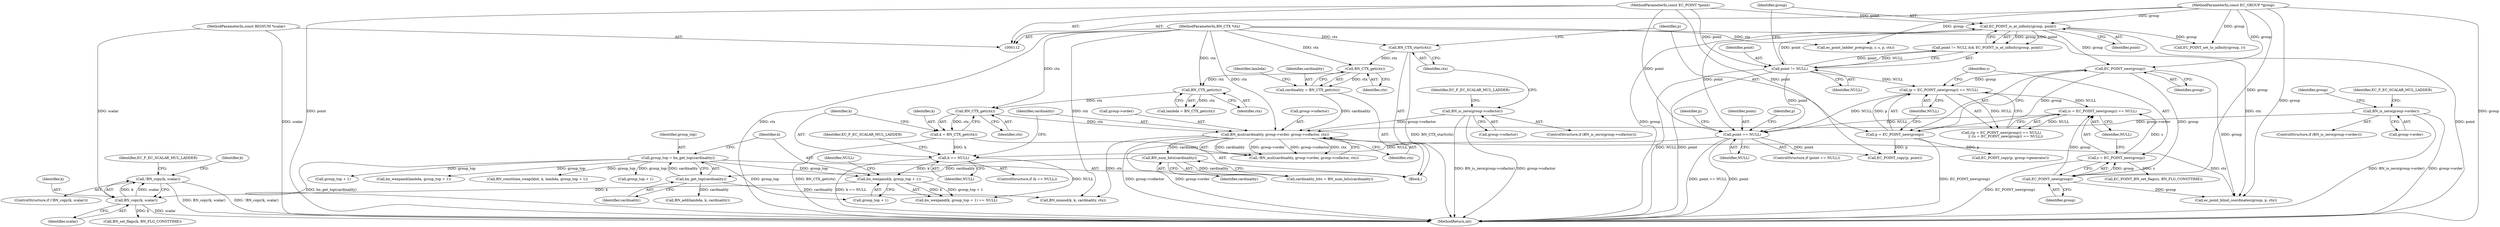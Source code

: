digraph "0_openssl_b1d6d55ece1c26fa2829e2b819b038d7b6d692b4@API" {
"1000309" [label="(Call,!BN_copy(k, scalar))"];
"1000310" [label="(Call,BN_copy(k, scalar))"];
"1000290" [label="(Call,bn_wexpand(k, group_top + 1))"];
"1000255" [label="(Call,k == NULL)"];
"1000250" [label="(Call,k = BN_CTX_get(ctx))"];
"1000252" [label="(Call,BN_CTX_get(ctx))"];
"1000248" [label="(Call,BN_CTX_get(ctx))"];
"1000244" [label="(Call,BN_CTX_get(ctx))"];
"1000183" [label="(Call,BN_CTX_start(ctx))"];
"1000117" [label="(MethodParameterIn,BN_CTX *ctx)"];
"1000205" [label="(Call,point == NULL)"];
"1000151" [label="(Call,point != NULL)"];
"1000116" [label="(MethodParameterIn,const EC_POINT *point)"];
"1000154" [label="(Call,EC_POINT_is_at_infinity(group, point))"];
"1000113" [label="(MethodParameterIn,const EC_GROUP *group)"];
"1000187" [label="(Call,(p = EC_POINT_new(group)) == NULL)"];
"1000188" [label="(Call,p = EC_POINT_new(group))"];
"1000190" [label="(Call,EC_POINT_new(group))"];
"1000193" [label="(Call,(s = EC_POINT_new(group)) == NULL)"];
"1000194" [label="(Call,s = EC_POINT_new(group))"];
"1000196" [label="(Call,EC_POINT_new(group))"];
"1000283" [label="(Call,group_top = bn_get_top(cardinality))"];
"1000285" [label="(Call,bn_get_top(cardinality))"];
"1000281" [label="(Call,BN_num_bits(cardinality))"];
"1000265" [label="(Call,BN_mul(cardinality, group->order, group->cofactor, ctx))"];
"1000242" [label="(Call,cardinality = BN_CTX_get(ctx))"];
"1000162" [label="(Call,BN_is_zero(group->order))"];
"1000173" [label="(Call,BN_is_zero(group->cofactor))"];
"1000115" [label="(MethodParameterIn,const BIGNUM *scalar)"];
"1000179" [label="(Identifier,EC_F_EC_SCALAR_MUL_LADDER)"];
"1000239" [label="(Call,EC_POINT_BN_set_flags(s, BN_FLG_CONSTTIME))"];
"1000273" [label="(Identifier,ctx)"];
"1000193" [label="(Call,(s = EC_POINT_new(group)) == NULL)"];
"1000174" [label="(Call,group->cofactor)"];
"1000309" [label="(Call,!BN_copy(k, scalar))"];
"1000537" [label="(MethodReturn,int)"];
"1000116" [label="(MethodParameterIn,const EC_POINT *point)"];
"1000247" [label="(Identifier,lambda)"];
"1000194" [label="(Call,s = EC_POINT_new(group))"];
"1000118" [label="(Block,)"];
"1000150" [label="(Call,point != NULL && EC_POINT_is_at_infinity(group, point))"];
"1000173" [label="(Call,BN_is_zero(group->cofactor))"];
"1000255" [label="(Call,k == NULL)"];
"1000190" [label="(Call,EC_POINT_new(group))"];
"1000162" [label="(Call,BN_is_zero(group->order))"];
"1000284" [label="(Identifier,group_top)"];
"1000260" [label="(Identifier,EC_F_EC_SCALAR_MUL_LADDER)"];
"1000315" [label="(Identifier,EC_F_EC_SCALAR_MUL_LADDER)"];
"1000285" [label="(Call,bn_get_top(cardinality))"];
"1000245" [label="(Identifier,ctx)"];
"1000204" [label="(ControlStructure,if (point == NULL))"];
"1000161" [label="(ControlStructure,if (BN_is_zero(group->order)))"];
"1000196" [label="(Call,EC_POINT_new(group))"];
"1000212" [label="(Identifier,p)"];
"1000191" [label="(Identifier,group)"];
"1000225" [label="(Call,EC_POINT_copy(p, point))"];
"1000376" [label="(Call,group_top + 1)"];
"1000295" [label="(Identifier,NULL)"];
"1000281" [label="(Call,BN_num_bits(cardinality))"];
"1000195" [label="(Identifier,s)"];
"1000318" [label="(Call,BN_set_flags(k, BN_FLG_CONSTTIME))"];
"1000282" [label="(Identifier,cardinality)"];
"1000156" [label="(Identifier,point)"];
"1000192" [label="(Identifier,NULL)"];
"1000251" [label="(Identifier,k)"];
"1000205" [label="(Call,point == NULL)"];
"1000264" [label="(Call,!BN_mul(cardinality, group->order, group->cofactor, ctx))"];
"1000256" [label="(Identifier,k)"];
"1000158" [label="(Call,EC_POINT_set_to_infinity(group, r))"];
"1000242" [label="(Call,cardinality = BN_CTX_get(ctx))"];
"1000153" [label="(Identifier,NULL)"];
"1000155" [label="(Identifier,group)"];
"1000249" [label="(Identifier,ctx)"];
"1000154" [label="(Call,EC_POINT_is_at_infinity(group, point))"];
"1000270" [label="(Call,group->cofactor)"];
"1000344" [label="(Call,BN_add(lambda, k, cardinality))"];
"1000151" [label="(Call,point != NULL)"];
"1000113" [label="(MethodParameterIn,const EC_GROUP *group)"];
"1000117" [label="(MethodParameterIn,BN_CTX *ctx)"];
"1000312" [label="(Identifier,scalar)"];
"1000290" [label="(Call,bn_wexpand(k, group_top + 1))"];
"1000283" [label="(Call,group_top = bn_get_top(cardinality))"];
"1000332" [label="(Call,BN_nnmod(k, k, cardinality, ctx))"];
"1000252" [label="(Call,BN_CTX_get(ctx))"];
"1000246" [label="(Call,lambda = BN_CTX_get(ctx))"];
"1000243" [label="(Identifier,cardinality)"];
"1000311" [label="(Identifier,k)"];
"1000248" [label="(Call,BN_CTX_get(ctx))"];
"1000297" [label="(Call,bn_wexpand(lambda, group_top + 1))"];
"1000115" [label="(MethodParameterIn,const BIGNUM *scalar)"];
"1000189" [label="(Identifier,p)"];
"1000198" [label="(Identifier,NULL)"];
"1000163" [label="(Call,group->order)"];
"1000152" [label="(Identifier,point)"];
"1000372" [label="(Call,BN_consttime_swap(kbit, k, lambda, group_top + 1))"];
"1000183" [label="(Call,BN_CTX_start(ctx))"];
"1000257" [label="(Identifier,NULL)"];
"1000267" [label="(Call,group->order)"];
"1000299" [label="(Call,group_top + 1)"];
"1000211" [label="(Call,EC_POINT_copy(p, group->generator))"];
"1000206" [label="(Identifier,point)"];
"1000266" [label="(Identifier,cardinality)"];
"1000186" [label="(Call,((p = EC_POINT_new(group)) == NULL)\n        || ((s = EC_POINT_new(group)) == NULL))"];
"1000292" [label="(Call,group_top + 1)"];
"1000286" [label="(Identifier,cardinality)"];
"1000184" [label="(Identifier,ctx)"];
"1000279" [label="(Call,cardinality_bits = BN_num_bits(cardinality))"];
"1000172" [label="(ControlStructure,if (BN_is_zero(group->cofactor)))"];
"1000226" [label="(Identifier,p)"];
"1000475" [label="(Call,ec_point_ladder_pre(group, r, s, p, ctx))"];
"1000289" [label="(Call,bn_wexpand(k, group_top + 1) == NULL)"];
"1000464" [label="(Call,ec_point_blind_coordinates(group, p, ctx))"];
"1000188" [label="(Call,p = EC_POINT_new(group))"];
"1000187" [label="(Call,(p = EC_POINT_new(group)) == NULL)"];
"1000310" [label="(Call,BN_copy(k, scalar))"];
"1000207" [label="(Identifier,NULL)"];
"1000291" [label="(Identifier,k)"];
"1000175" [label="(Identifier,group)"];
"1000244" [label="(Call,BN_CTX_get(ctx))"];
"1000253" [label="(Identifier,ctx)"];
"1000197" [label="(Identifier,group)"];
"1000168" [label="(Identifier,EC_F_EC_SCALAR_MUL_LADDER)"];
"1000250" [label="(Call,k = BN_CTX_get(ctx))"];
"1000319" [label="(Identifier,k)"];
"1000254" [label="(ControlStructure,if (k == NULL))"];
"1000265" [label="(Call,BN_mul(cardinality, group->order, group->cofactor, ctx))"];
"1000308" [label="(ControlStructure,if (!BN_copy(k, scalar)))"];
"1000309" -> "1000308"  [label="AST: "];
"1000309" -> "1000310"  [label="CFG: "];
"1000310" -> "1000309"  [label="AST: "];
"1000315" -> "1000309"  [label="CFG: "];
"1000319" -> "1000309"  [label="CFG: "];
"1000309" -> "1000537"  [label="DDG: BN_copy(k, scalar)"];
"1000309" -> "1000537"  [label="DDG: !BN_copy(k, scalar)"];
"1000310" -> "1000309"  [label="DDG: k"];
"1000310" -> "1000309"  [label="DDG: scalar"];
"1000310" -> "1000312"  [label="CFG: "];
"1000311" -> "1000310"  [label="AST: "];
"1000312" -> "1000310"  [label="AST: "];
"1000310" -> "1000537"  [label="DDG: scalar"];
"1000290" -> "1000310"  [label="DDG: k"];
"1000115" -> "1000310"  [label="DDG: scalar"];
"1000310" -> "1000318"  [label="DDG: k"];
"1000290" -> "1000289"  [label="AST: "];
"1000290" -> "1000292"  [label="CFG: "];
"1000291" -> "1000290"  [label="AST: "];
"1000292" -> "1000290"  [label="AST: "];
"1000295" -> "1000290"  [label="CFG: "];
"1000290" -> "1000289"  [label="DDG: k"];
"1000290" -> "1000289"  [label="DDG: group_top + 1"];
"1000255" -> "1000290"  [label="DDG: k"];
"1000283" -> "1000290"  [label="DDG: group_top"];
"1000255" -> "1000254"  [label="AST: "];
"1000255" -> "1000257"  [label="CFG: "];
"1000256" -> "1000255"  [label="AST: "];
"1000257" -> "1000255"  [label="AST: "];
"1000260" -> "1000255"  [label="CFG: "];
"1000266" -> "1000255"  [label="CFG: "];
"1000255" -> "1000537"  [label="DDG: k == NULL"];
"1000250" -> "1000255"  [label="DDG: k"];
"1000205" -> "1000255"  [label="DDG: NULL"];
"1000255" -> "1000289"  [label="DDG: NULL"];
"1000250" -> "1000118"  [label="AST: "];
"1000250" -> "1000252"  [label="CFG: "];
"1000251" -> "1000250"  [label="AST: "];
"1000252" -> "1000250"  [label="AST: "];
"1000256" -> "1000250"  [label="CFG: "];
"1000250" -> "1000537"  [label="DDG: BN_CTX_get(ctx)"];
"1000252" -> "1000250"  [label="DDG: ctx"];
"1000252" -> "1000253"  [label="CFG: "];
"1000253" -> "1000252"  [label="AST: "];
"1000248" -> "1000252"  [label="DDG: ctx"];
"1000117" -> "1000252"  [label="DDG: ctx"];
"1000252" -> "1000265"  [label="DDG: ctx"];
"1000248" -> "1000246"  [label="AST: "];
"1000248" -> "1000249"  [label="CFG: "];
"1000249" -> "1000248"  [label="AST: "];
"1000246" -> "1000248"  [label="CFG: "];
"1000248" -> "1000246"  [label="DDG: ctx"];
"1000244" -> "1000248"  [label="DDG: ctx"];
"1000117" -> "1000248"  [label="DDG: ctx"];
"1000244" -> "1000242"  [label="AST: "];
"1000244" -> "1000245"  [label="CFG: "];
"1000245" -> "1000244"  [label="AST: "];
"1000242" -> "1000244"  [label="CFG: "];
"1000244" -> "1000242"  [label="DDG: ctx"];
"1000183" -> "1000244"  [label="DDG: ctx"];
"1000117" -> "1000244"  [label="DDG: ctx"];
"1000183" -> "1000118"  [label="AST: "];
"1000183" -> "1000184"  [label="CFG: "];
"1000184" -> "1000183"  [label="AST: "];
"1000189" -> "1000183"  [label="CFG: "];
"1000183" -> "1000537"  [label="DDG: BN_CTX_start(ctx)"];
"1000117" -> "1000183"  [label="DDG: ctx"];
"1000117" -> "1000112"  [label="AST: "];
"1000117" -> "1000537"  [label="DDG: ctx"];
"1000117" -> "1000265"  [label="DDG: ctx"];
"1000117" -> "1000332"  [label="DDG: ctx"];
"1000117" -> "1000464"  [label="DDG: ctx"];
"1000117" -> "1000475"  [label="DDG: ctx"];
"1000205" -> "1000204"  [label="AST: "];
"1000205" -> "1000207"  [label="CFG: "];
"1000206" -> "1000205"  [label="AST: "];
"1000207" -> "1000205"  [label="AST: "];
"1000212" -> "1000205"  [label="CFG: "];
"1000226" -> "1000205"  [label="CFG: "];
"1000205" -> "1000537"  [label="DDG: point"];
"1000205" -> "1000537"  [label="DDG: point == NULL"];
"1000151" -> "1000205"  [label="DDG: point"];
"1000154" -> "1000205"  [label="DDG: point"];
"1000116" -> "1000205"  [label="DDG: point"];
"1000187" -> "1000205"  [label="DDG: NULL"];
"1000193" -> "1000205"  [label="DDG: NULL"];
"1000205" -> "1000225"  [label="DDG: point"];
"1000151" -> "1000150"  [label="AST: "];
"1000151" -> "1000153"  [label="CFG: "];
"1000152" -> "1000151"  [label="AST: "];
"1000153" -> "1000151"  [label="AST: "];
"1000155" -> "1000151"  [label="CFG: "];
"1000150" -> "1000151"  [label="CFG: "];
"1000151" -> "1000537"  [label="DDG: point"];
"1000151" -> "1000537"  [label="DDG: NULL"];
"1000151" -> "1000150"  [label="DDG: point"];
"1000151" -> "1000150"  [label="DDG: NULL"];
"1000116" -> "1000151"  [label="DDG: point"];
"1000151" -> "1000154"  [label="DDG: point"];
"1000151" -> "1000187"  [label="DDG: NULL"];
"1000116" -> "1000112"  [label="AST: "];
"1000116" -> "1000537"  [label="DDG: point"];
"1000116" -> "1000154"  [label="DDG: point"];
"1000116" -> "1000225"  [label="DDG: point"];
"1000154" -> "1000150"  [label="AST: "];
"1000154" -> "1000156"  [label="CFG: "];
"1000155" -> "1000154"  [label="AST: "];
"1000156" -> "1000154"  [label="AST: "];
"1000150" -> "1000154"  [label="CFG: "];
"1000154" -> "1000537"  [label="DDG: group"];
"1000154" -> "1000537"  [label="DDG: point"];
"1000154" -> "1000150"  [label="DDG: group"];
"1000154" -> "1000150"  [label="DDG: point"];
"1000113" -> "1000154"  [label="DDG: group"];
"1000154" -> "1000158"  [label="DDG: group"];
"1000154" -> "1000190"  [label="DDG: group"];
"1000113" -> "1000112"  [label="AST: "];
"1000113" -> "1000537"  [label="DDG: group"];
"1000113" -> "1000158"  [label="DDG: group"];
"1000113" -> "1000190"  [label="DDG: group"];
"1000113" -> "1000196"  [label="DDG: group"];
"1000113" -> "1000464"  [label="DDG: group"];
"1000113" -> "1000475"  [label="DDG: group"];
"1000187" -> "1000186"  [label="AST: "];
"1000187" -> "1000192"  [label="CFG: "];
"1000188" -> "1000187"  [label="AST: "];
"1000192" -> "1000187"  [label="AST: "];
"1000195" -> "1000187"  [label="CFG: "];
"1000186" -> "1000187"  [label="CFG: "];
"1000187" -> "1000186"  [label="DDG: NULL"];
"1000188" -> "1000187"  [label="DDG: p"];
"1000190" -> "1000187"  [label="DDG: group"];
"1000187" -> "1000193"  [label="DDG: NULL"];
"1000188" -> "1000190"  [label="CFG: "];
"1000189" -> "1000188"  [label="AST: "];
"1000190" -> "1000188"  [label="AST: "];
"1000192" -> "1000188"  [label="CFG: "];
"1000188" -> "1000537"  [label="DDG: EC_POINT_new(group)"];
"1000190" -> "1000188"  [label="DDG: group"];
"1000188" -> "1000211"  [label="DDG: p"];
"1000188" -> "1000225"  [label="DDG: p"];
"1000190" -> "1000191"  [label="CFG: "];
"1000191" -> "1000190"  [label="AST: "];
"1000190" -> "1000196"  [label="DDG: group"];
"1000190" -> "1000464"  [label="DDG: group"];
"1000193" -> "1000186"  [label="AST: "];
"1000193" -> "1000198"  [label="CFG: "];
"1000194" -> "1000193"  [label="AST: "];
"1000198" -> "1000193"  [label="AST: "];
"1000186" -> "1000193"  [label="CFG: "];
"1000193" -> "1000186"  [label="DDG: NULL"];
"1000194" -> "1000193"  [label="DDG: s"];
"1000196" -> "1000193"  [label="DDG: group"];
"1000194" -> "1000196"  [label="CFG: "];
"1000195" -> "1000194"  [label="AST: "];
"1000196" -> "1000194"  [label="AST: "];
"1000198" -> "1000194"  [label="CFG: "];
"1000194" -> "1000537"  [label="DDG: EC_POINT_new(group)"];
"1000196" -> "1000194"  [label="DDG: group"];
"1000194" -> "1000239"  [label="DDG: s"];
"1000196" -> "1000197"  [label="CFG: "];
"1000197" -> "1000196"  [label="AST: "];
"1000196" -> "1000464"  [label="DDG: group"];
"1000283" -> "1000118"  [label="AST: "];
"1000283" -> "1000285"  [label="CFG: "];
"1000284" -> "1000283"  [label="AST: "];
"1000285" -> "1000283"  [label="AST: "];
"1000291" -> "1000283"  [label="CFG: "];
"1000283" -> "1000537"  [label="DDG: bn_get_top(cardinality)"];
"1000285" -> "1000283"  [label="DDG: cardinality"];
"1000283" -> "1000292"  [label="DDG: group_top"];
"1000283" -> "1000297"  [label="DDG: group_top"];
"1000283" -> "1000299"  [label="DDG: group_top"];
"1000283" -> "1000372"  [label="DDG: group_top"];
"1000283" -> "1000376"  [label="DDG: group_top"];
"1000285" -> "1000286"  [label="CFG: "];
"1000286" -> "1000285"  [label="AST: "];
"1000281" -> "1000285"  [label="DDG: cardinality"];
"1000285" -> "1000332"  [label="DDG: cardinality"];
"1000285" -> "1000344"  [label="DDG: cardinality"];
"1000281" -> "1000279"  [label="AST: "];
"1000281" -> "1000282"  [label="CFG: "];
"1000282" -> "1000281"  [label="AST: "];
"1000279" -> "1000281"  [label="CFG: "];
"1000281" -> "1000279"  [label="DDG: cardinality"];
"1000265" -> "1000281"  [label="DDG: cardinality"];
"1000265" -> "1000264"  [label="AST: "];
"1000265" -> "1000273"  [label="CFG: "];
"1000266" -> "1000265"  [label="AST: "];
"1000267" -> "1000265"  [label="AST: "];
"1000270" -> "1000265"  [label="AST: "];
"1000273" -> "1000265"  [label="AST: "];
"1000264" -> "1000265"  [label="CFG: "];
"1000265" -> "1000537"  [label="DDG: group->order"];
"1000265" -> "1000537"  [label="DDG: group->cofactor"];
"1000265" -> "1000264"  [label="DDG: cardinality"];
"1000265" -> "1000264"  [label="DDG: group->order"];
"1000265" -> "1000264"  [label="DDG: group->cofactor"];
"1000265" -> "1000264"  [label="DDG: ctx"];
"1000242" -> "1000265"  [label="DDG: cardinality"];
"1000162" -> "1000265"  [label="DDG: group->order"];
"1000173" -> "1000265"  [label="DDG: group->cofactor"];
"1000265" -> "1000332"  [label="DDG: ctx"];
"1000265" -> "1000464"  [label="DDG: ctx"];
"1000242" -> "1000118"  [label="AST: "];
"1000243" -> "1000242"  [label="AST: "];
"1000247" -> "1000242"  [label="CFG: "];
"1000162" -> "1000161"  [label="AST: "];
"1000162" -> "1000163"  [label="CFG: "];
"1000163" -> "1000162"  [label="AST: "];
"1000168" -> "1000162"  [label="CFG: "];
"1000175" -> "1000162"  [label="CFG: "];
"1000162" -> "1000537"  [label="DDG: group->order"];
"1000162" -> "1000537"  [label="DDG: BN_is_zero(group->order)"];
"1000173" -> "1000172"  [label="AST: "];
"1000173" -> "1000174"  [label="CFG: "];
"1000174" -> "1000173"  [label="AST: "];
"1000179" -> "1000173"  [label="CFG: "];
"1000184" -> "1000173"  [label="CFG: "];
"1000173" -> "1000537"  [label="DDG: BN_is_zero(group->cofactor)"];
"1000173" -> "1000537"  [label="DDG: group->cofactor"];
"1000115" -> "1000112"  [label="AST: "];
"1000115" -> "1000537"  [label="DDG: scalar"];
}
